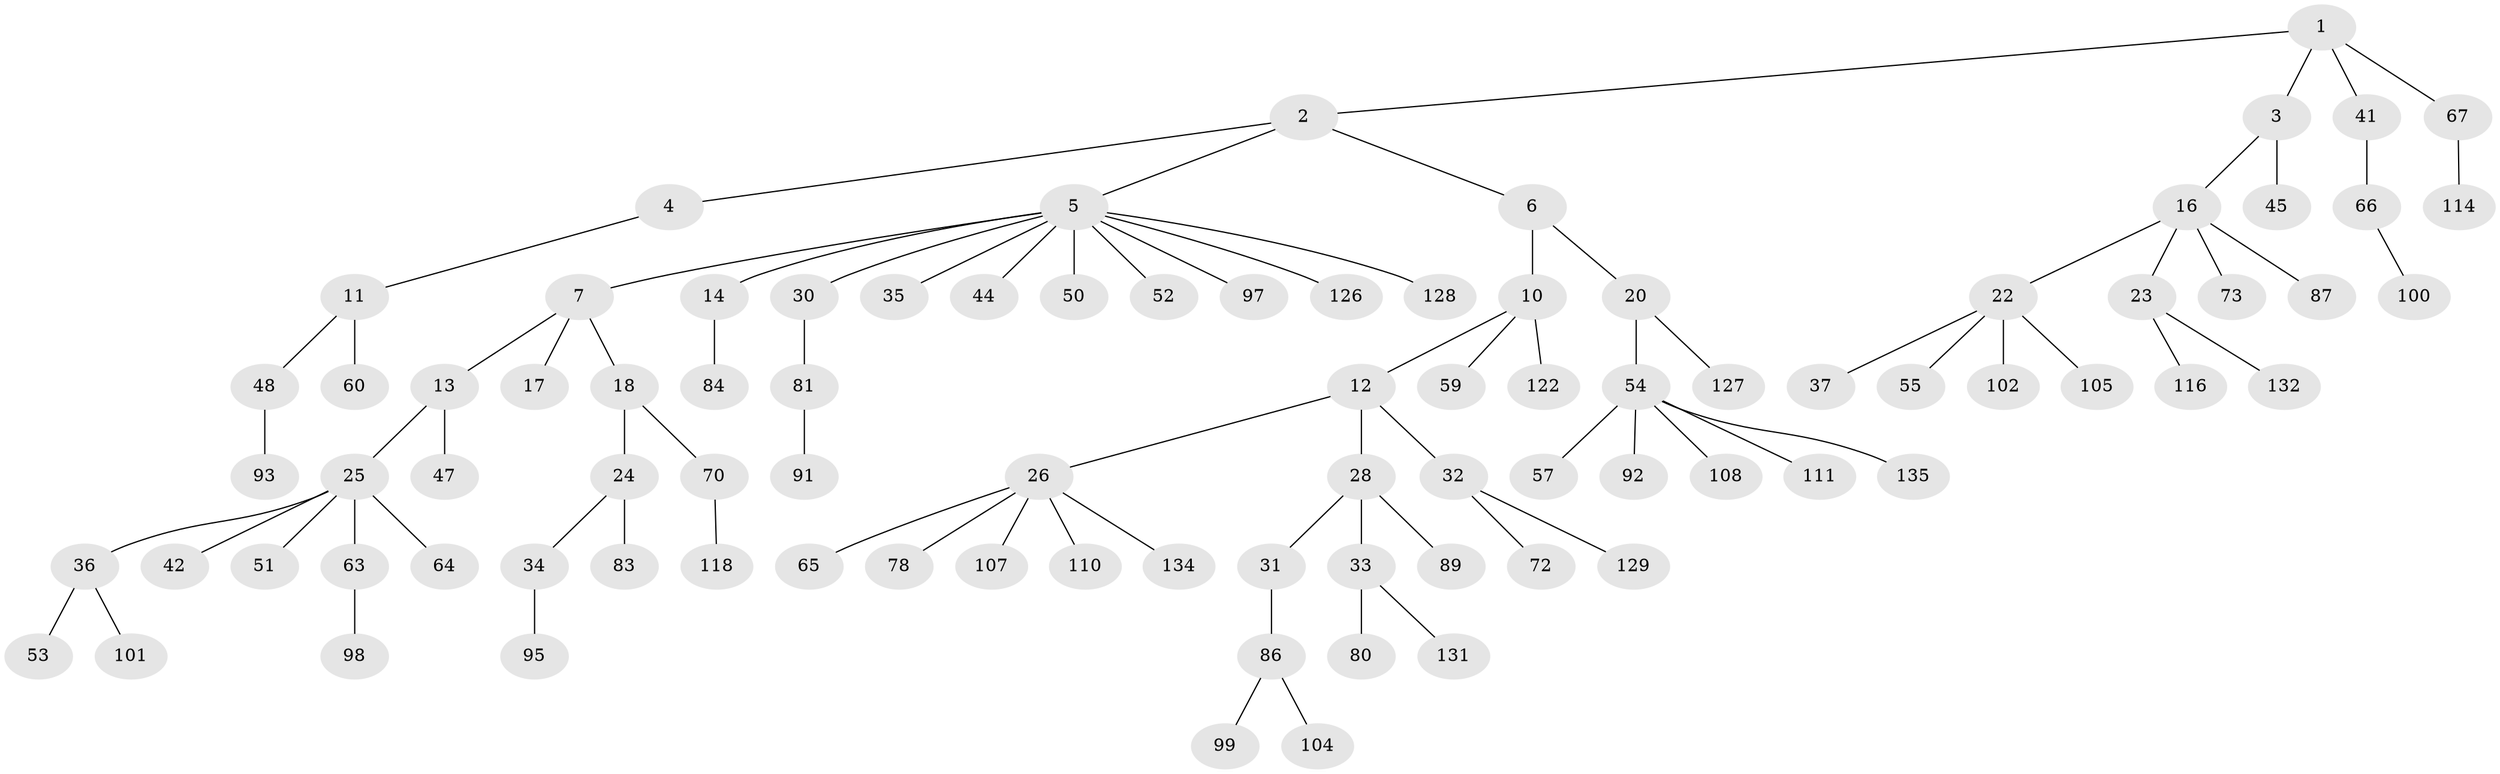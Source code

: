 // Generated by graph-tools (version 1.1) at 2025/52/02/27/25 19:52:13]
// undirected, 89 vertices, 88 edges
graph export_dot {
graph [start="1"]
  node [color=gray90,style=filled];
  1 [super="+19"];
  2 [super="+15"];
  3 [super="+61"];
  4 [super="+75"];
  5 [super="+8"];
  6 [super="+9"];
  7;
  10 [super="+46"];
  11 [super="+40"];
  12;
  13 [super="+39"];
  14 [super="+113"];
  16 [super="+21"];
  17 [super="+43"];
  18 [super="+94"];
  20;
  22 [super="+27"];
  23;
  24 [super="+38"];
  25 [super="+29"];
  26 [super="+77"];
  28 [super="+69"];
  30 [super="+49"];
  31 [super="+58"];
  32 [super="+124"];
  33 [super="+121"];
  34 [super="+76"];
  35 [super="+133"];
  36 [super="+62"];
  37;
  41 [super="+56"];
  42 [super="+119"];
  44;
  45;
  47;
  48 [super="+74"];
  50 [super="+112"];
  51 [super="+82"];
  52;
  53;
  54 [super="+85"];
  55 [super="+120"];
  57;
  59;
  60 [super="+109"];
  63 [super="+79"];
  64;
  65;
  66 [super="+68"];
  67 [super="+96"];
  70 [super="+71"];
  72 [super="+103"];
  73;
  78 [super="+90"];
  80;
  81;
  83;
  84;
  86 [super="+88"];
  87 [super="+117"];
  89;
  91;
  92;
  93;
  95 [super="+115"];
  97;
  98;
  99 [super="+123"];
  100;
  101 [super="+106"];
  102;
  104 [super="+130"];
  105 [super="+125"];
  107;
  108;
  110;
  111;
  114;
  116;
  118;
  122;
  126;
  127 [super="+136"];
  128;
  129;
  131;
  132;
  134;
  135;
  1 -- 2;
  1 -- 3;
  1 -- 67;
  1 -- 41;
  2 -- 4;
  2 -- 5;
  2 -- 6;
  3 -- 16;
  3 -- 45;
  4 -- 11;
  5 -- 7;
  5 -- 14;
  5 -- 30;
  5 -- 35;
  5 -- 52;
  5 -- 128;
  5 -- 97;
  5 -- 50;
  5 -- 44;
  5 -- 126;
  6 -- 10;
  6 -- 20;
  7 -- 13;
  7 -- 17;
  7 -- 18;
  10 -- 12;
  10 -- 59;
  10 -- 122;
  11 -- 48;
  11 -- 60;
  12 -- 26;
  12 -- 28;
  12 -- 32;
  13 -- 25;
  13 -- 47;
  14 -- 84;
  16 -- 73;
  16 -- 87;
  16 -- 22;
  16 -- 23;
  18 -- 24;
  18 -- 70;
  20 -- 54;
  20 -- 127;
  22 -- 37;
  22 -- 102;
  22 -- 105;
  22 -- 55;
  23 -- 116;
  23 -- 132;
  24 -- 34;
  24 -- 83;
  25 -- 36;
  25 -- 42;
  25 -- 51;
  25 -- 64;
  25 -- 63;
  26 -- 65;
  26 -- 134;
  26 -- 78;
  26 -- 107;
  26 -- 110;
  28 -- 31;
  28 -- 33;
  28 -- 89;
  30 -- 81;
  31 -- 86;
  32 -- 72;
  32 -- 129;
  33 -- 80;
  33 -- 131;
  34 -- 95;
  36 -- 53;
  36 -- 101;
  41 -- 66;
  48 -- 93;
  54 -- 57;
  54 -- 135;
  54 -- 108;
  54 -- 111;
  54 -- 92;
  63 -- 98;
  66 -- 100;
  67 -- 114;
  70 -- 118;
  81 -- 91;
  86 -- 104;
  86 -- 99;
}
